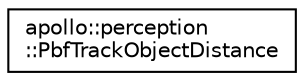 digraph "Graphical Class Hierarchy"
{
  edge [fontname="Helvetica",fontsize="10",labelfontname="Helvetica",labelfontsize="10"];
  node [fontname="Helvetica",fontsize="10",shape=record];
  rankdir="LR";
  Node1 [label="apollo::perception\l::PbfTrackObjectDistance",height=0.2,width=0.4,color="black", fillcolor="white", style="filled",URL="$classapollo_1_1perception_1_1PbfTrackObjectDistance.html"];
}
